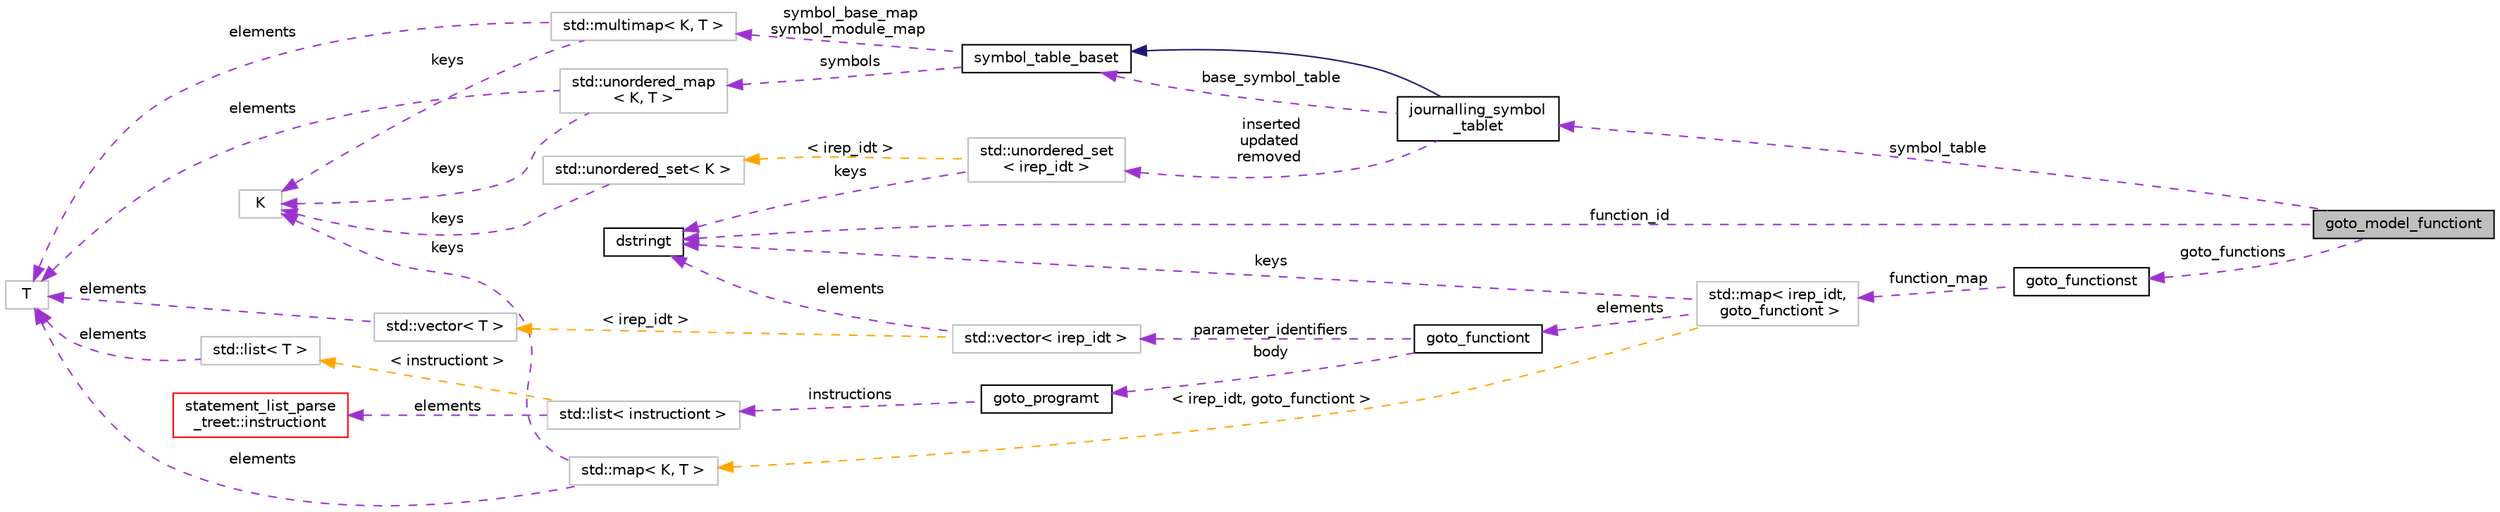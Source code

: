 digraph "goto_model_functiont"
{
 // LATEX_PDF_SIZE
  bgcolor="transparent";
  edge [fontname="Helvetica",fontsize="10",labelfontname="Helvetica",labelfontsize="10"];
  node [fontname="Helvetica",fontsize="10",shape=record];
  rankdir="LR";
  Node1 [label="goto_model_functiont",height=0.2,width=0.4,color="black", fillcolor="grey75", style="filled", fontcolor="black",tooltip="Interface providing access to a single function in a GOTO model, plus its associated symbol table."];
  Node2 -> Node1 [dir="back",color="darkorchid3",fontsize="10",style="dashed",label=" function_id" ,fontname="Helvetica"];
  Node2 [label="dstringt",height=0.2,width=0.4,color="black",URL="$classdstringt.html",tooltip="dstringt has one field, an unsigned integer no which is an index into a static table of strings."];
  Node3 -> Node1 [dir="back",color="darkorchid3",fontsize="10",style="dashed",label=" symbol_table" ,fontname="Helvetica"];
  Node3 [label="journalling_symbol\l_tablet",height=0.2,width=0.4,color="black",URL="$classjournalling__symbol__tablet.html",tooltip="A symbol table wrapper that records which entries have been updated/removed."];
  Node4 -> Node3 [dir="back",color="midnightblue",fontsize="10",style="solid",fontname="Helvetica"];
  Node4 [label="symbol_table_baset",height=0.2,width=0.4,color="black",URL="$classsymbol__table__baset.html",tooltip="The symbol table base class interface."];
  Node5 -> Node4 [dir="back",color="darkorchid3",fontsize="10",style="dashed",label=" symbol_base_map\nsymbol_module_map" ,fontname="Helvetica"];
  Node5 [label="std::multimap\< K, T \>",height=0.2,width=0.4,color="grey75",tooltip="STL class."];
  Node6 -> Node5 [dir="back",color="darkorchid3",fontsize="10",style="dashed",label=" keys" ,fontname="Helvetica"];
  Node6 [label="K",height=0.2,width=0.4,color="grey75",tooltip=" "];
  Node7 -> Node5 [dir="back",color="darkorchid3",fontsize="10",style="dashed",label=" elements" ,fontname="Helvetica"];
  Node7 [label="T",height=0.2,width=0.4,color="grey75",tooltip=" "];
  Node8 -> Node4 [dir="back",color="darkorchid3",fontsize="10",style="dashed",label=" symbols" ,fontname="Helvetica"];
  Node8 [label="std::unordered_map\l\< K, T \>",height=0.2,width=0.4,color="grey75",tooltip="STL class."];
  Node6 -> Node8 [dir="back",color="darkorchid3",fontsize="10",style="dashed",label=" keys" ,fontname="Helvetica"];
  Node7 -> Node8 [dir="back",color="darkorchid3",fontsize="10",style="dashed",label=" elements" ,fontname="Helvetica"];
  Node4 -> Node3 [dir="back",color="darkorchid3",fontsize="10",style="dashed",label=" base_symbol_table" ,fontname="Helvetica"];
  Node9 -> Node3 [dir="back",color="darkorchid3",fontsize="10",style="dashed",label=" inserted\nupdated\nremoved" ,fontname="Helvetica"];
  Node9 [label="std::unordered_set\l\< irep_idt \>",height=0.2,width=0.4,color="grey75",tooltip=" "];
  Node2 -> Node9 [dir="back",color="darkorchid3",fontsize="10",style="dashed",label=" keys" ,fontname="Helvetica"];
  Node10 -> Node9 [dir="back",color="orange",fontsize="10",style="dashed",label=" \< irep_idt \>" ,fontname="Helvetica"];
  Node10 [label="std::unordered_set\< K \>",height=0.2,width=0.4,color="grey75",tooltip="STL class."];
  Node6 -> Node10 [dir="back",color="darkorchid3",fontsize="10",style="dashed",label=" keys" ,fontname="Helvetica"];
  Node11 -> Node1 [dir="back",color="darkorchid3",fontsize="10",style="dashed",label=" goto_functions" ,fontname="Helvetica"];
  Node11 [label="goto_functionst",height=0.2,width=0.4,color="black",URL="$classgoto__functionst.html",tooltip="A collection of goto functions."];
  Node12 -> Node11 [dir="back",color="darkorchid3",fontsize="10",style="dashed",label=" function_map" ,fontname="Helvetica"];
  Node12 [label="std::map\< irep_idt,\l goto_functiont \>",height=0.2,width=0.4,color="grey75",tooltip=" "];
  Node13 -> Node12 [dir="back",color="darkorchid3",fontsize="10",style="dashed",label=" elements" ,fontname="Helvetica"];
  Node13 [label="goto_functiont",height=0.2,width=0.4,color="black",URL="$classgoto__functiont.html",tooltip="A goto function, consisting of function body (see body) and parameter identifiers (see parameter_iden..."];
  Node14 -> Node13 [dir="back",color="darkorchid3",fontsize="10",style="dashed",label=" parameter_identifiers" ,fontname="Helvetica"];
  Node14 [label="std::vector\< irep_idt \>",height=0.2,width=0.4,color="grey75",tooltip=" "];
  Node2 -> Node14 [dir="back",color="darkorchid3",fontsize="10",style="dashed",label=" elements" ,fontname="Helvetica"];
  Node15 -> Node14 [dir="back",color="orange",fontsize="10",style="dashed",label=" \< irep_idt \>" ,fontname="Helvetica"];
  Node15 [label="std::vector\< T \>",height=0.2,width=0.4,color="grey75",tooltip="STL class."];
  Node7 -> Node15 [dir="back",color="darkorchid3",fontsize="10",style="dashed",label=" elements" ,fontname="Helvetica"];
  Node16 -> Node13 [dir="back",color="darkorchid3",fontsize="10",style="dashed",label=" body" ,fontname="Helvetica"];
  Node16 [label="goto_programt",height=0.2,width=0.4,color="black",URL="$classgoto__programt.html",tooltip="A generic container class for the GOTO intermediate representation of one function."];
  Node17 -> Node16 [dir="back",color="darkorchid3",fontsize="10",style="dashed",label=" instructions" ,fontname="Helvetica"];
  Node17 [label="std::list\< instructiont \>",height=0.2,width=0.4,color="grey75",tooltip=" "];
  Node18 -> Node17 [dir="back",color="darkorchid3",fontsize="10",style="dashed",label=" elements" ,fontname="Helvetica"];
  Node18 [label="statement_list_parse\l_treet::instructiont",height=0.2,width=0.4,color="red",URL="$structstatement__list__parse__treet_1_1instructiont.html",tooltip="Represents a regular Statement List instruction which consists out of one or more codet tokens."];
  Node28 -> Node17 [dir="back",color="orange",fontsize="10",style="dashed",label=" \< instructiont \>" ,fontname="Helvetica"];
  Node28 [label="std::list\< T \>",height=0.2,width=0.4,color="grey75",tooltip="STL class."];
  Node7 -> Node28 [dir="back",color="darkorchid3",fontsize="10",style="dashed",label=" elements" ,fontname="Helvetica"];
  Node2 -> Node12 [dir="back",color="darkorchid3",fontsize="10",style="dashed",label=" keys" ,fontname="Helvetica"];
  Node29 -> Node12 [dir="back",color="orange",fontsize="10",style="dashed",label=" \< irep_idt, goto_functiont \>" ,fontname="Helvetica"];
  Node29 [label="std::map\< K, T \>",height=0.2,width=0.4,color="grey75",tooltip="STL class."];
  Node6 -> Node29 [dir="back",color="darkorchid3",fontsize="10",style="dashed",label=" keys" ,fontname="Helvetica"];
  Node7 -> Node29 [dir="back",color="darkorchid3",fontsize="10",style="dashed",label=" elements" ,fontname="Helvetica"];
}
